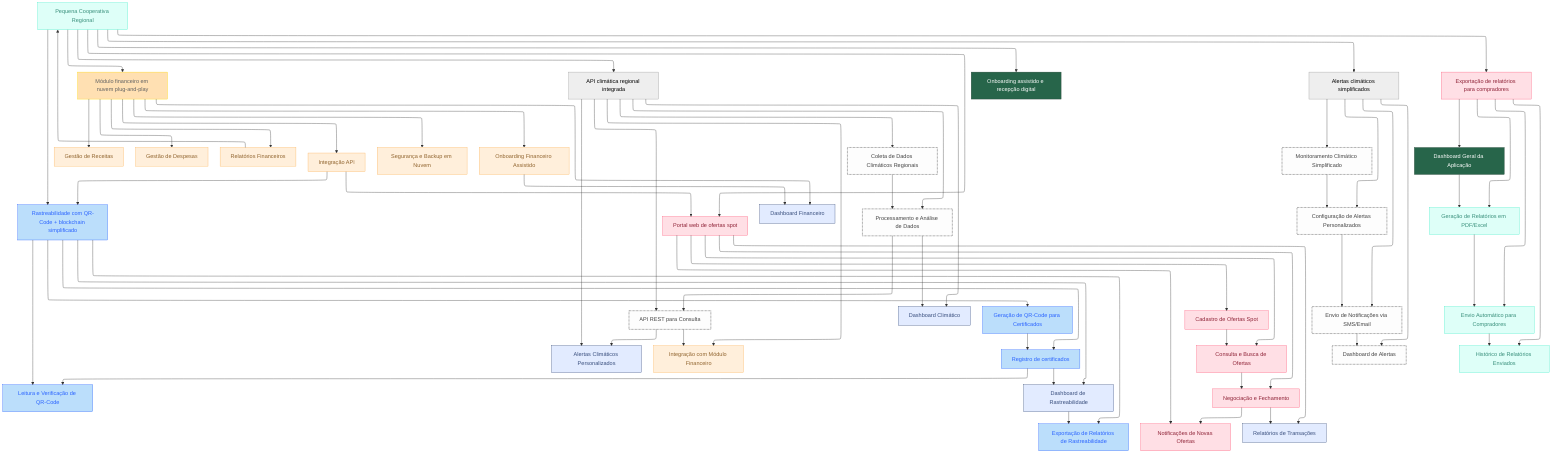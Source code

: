 ---
config:
  layout: elk
  look: classic
  id: 27994a05-25a6-4335-be3f-c2761c5c519f
---
flowchart TD
    A["Pequena Cooperativa Regional"] --> B["Módulo financeiro em nuvem plug-and-play"] & C["Rastreabilidade com QR-Code + blockchain simplificado"] & D["API climática regional integrada"] & E["Portal web de ofertas spot"] & F["Onboarding assistido e recepção digital"] & G["Alertas climáticos simplificados"] & H["Exportação de relatórios para compradores"]
    B --> B1["Dashboard Financeiro"] & B2["Gestão de Receitas"] & B3["Gestão de Despesas"] & B7["Relatórios Financeiros"] & B8["Integração API"] & B9["Segurança e Backup em Nuvem"] & B10["Onboarding Financeiro Assistido"]
    B7 --> A
    B8 --> C & E
    B10 --> B1
    D --> D1["Coleta de Dados Climáticos Regionais"] & D2["Processamento e Análise de Dados"] & D3["API REST para Consulta"] & D4["Alertas Climáticos Personalizados"] & D5["Integração com Módulo Financeiro"] & D6["Dashboard Climático"]
    D1 --> D2
    D2 --> D3 & D6
    D3 --> D4 & D5
    C --> C1["Geração de QR-Code para Certificados"] & C2["Registro de certificados"] & C3["Leitura e Verificação de QR-Code"] & C4["Dashboard de Rastreabilidade"] & C5["Exportação de Relatórios de Rastreabilidade"]
    C1 --> C2
    C2 --> C3 & C4
    C4 --> C5
    E --> E1["Cadastro de Ofertas Spot"] & E2["Consulta e Busca de Ofertas"] & E3["Negociação e Fechamento"] & E4["Notificações de Novas Ofertas"] & E5["Relatórios de Transações"]
    E1 --> E2
    E2 --> E3
    E3 --> E4 & E5
    G --> G1["Monitoramento Climático Simplificado"] & G2["Configuração de Alertas Personalizados"] & G3["Envio de Notificações via SMS/Email"] & G4["Dashboard de Alertas"]
    G1 --> G2
    G2 --> G3
    G3 --> G4
    H --> H1["Dashboard Geral da Aplicação"] & H3["Geração de Relatórios em PDF/Excel"] & H4["Envio Automático para Compradores"] & H5["Histórico de Relatórios Enviados"]
    H3 --> H4
    H4 --> H5
    H1 --> H3
     A:::Aqua
     B:::Peach
     C:::Aqua
     C:::Ash
     C:::Class_02
     D:::Aqua
     D:::Ash
     E:::Aqua
     E:::Rose
     F:::Aqua
     F:::Pine
     G:::Aqua
     G:::Ash
     H:::Aqua
     H:::Rose
     B1:::Aqua
     B1:::Sky
     B2:::Aqua
     B2:::Peach
     B3:::Aqua
     B3:::Peach
     B7:::Aqua
     B7:::Peach
     B8:::Aqua
     B8:::Peach
     B9:::Aqua
     B9:::Peach
     B10:::Aqua
     B10:::Peach
     D1:::Aqua
     D1:::Ash
     D1:::Class_03
     D1:::Class_03
     D2:::Aqua
     D2:::Class_04
     D2:::Class_03
     D3:::Aqua
     D3:::Class_03
     D4:::Aqua
     D4:::Sky
     D5:::Aqua
     D5:::Peach
     D6:::Aqua
     D6:::Sky
     C1:::Aqua
     C1:::Class_02
     C2:::Aqua
     C2:::Class_02
     C3:::Aqua
     C3:::Class_02
     C4:::Aqua
     C4:::Class_02
     C4:::Sky
     C5:::Aqua
     C5:::Rose
     C5:::Sky
     C5:::Class_02
     E1:::Aqua
     E1:::Rose
     E2:::Aqua
     E2:::Rose
     E3:::Aqua
     E3:::Rose
     E4:::Aqua
     E4:::Rose
     E5:::Aqua
     E5:::Sky
     G1:::Aqua
     G1:::Class_03
     G2:::Aqua
     G2:::Ash
     G2:::Class_03
     G3:::Aqua
     G3:::Class_03
     G4:::Aqua
     G4:::Class_03
     H1:::Aqua
     H1:::Pine
     H3:::Aqua
     H4:::Aqua
     H5:::Aqua
    classDef Aqua stroke-width:1px, stroke-dasharray:none, stroke:#46EDC8, fill:#DEFFF8, color:#378E7A
    classDef Class_04 stroke-width:4px, stroke-dasharray: 5, stroke:#FFFFFF, fill:#757575, color:#FFFFFF
    classDef Sky stroke-width:1px, stroke-dasharray:none, stroke:#374D7C, fill:#E2EBFF, color:#374D7C
    classDef Ash stroke-width:1px, stroke-dasharray:none, stroke:#999999, fill:#EEEEEE, color:#000000
    classDef Class_03 stroke:#616161, fill:#fdfdfd, color:#424242, stroke-width:2px, stroke-dasharray: 2
    classDef Rose stroke-width:1px, stroke-dasharray:none, stroke:#FF5978, fill:#FFDFE5, color:#8E2236
    classDef Pine stroke-width:1px, stroke-dasharray:none, stroke:#254336, fill:#27654A, color:#FFFFFF
    classDef Class_02 stroke:#2962FF, fill:#BBDEFB, color:#2962FF
    classDef Peach stroke-width:1px, stroke-dasharray:none, stroke:#FBB35A, fill:#FFEFDB, color:#8F632D
    style B stroke:#FFD600,fill:#FFE0B2,color:#616161